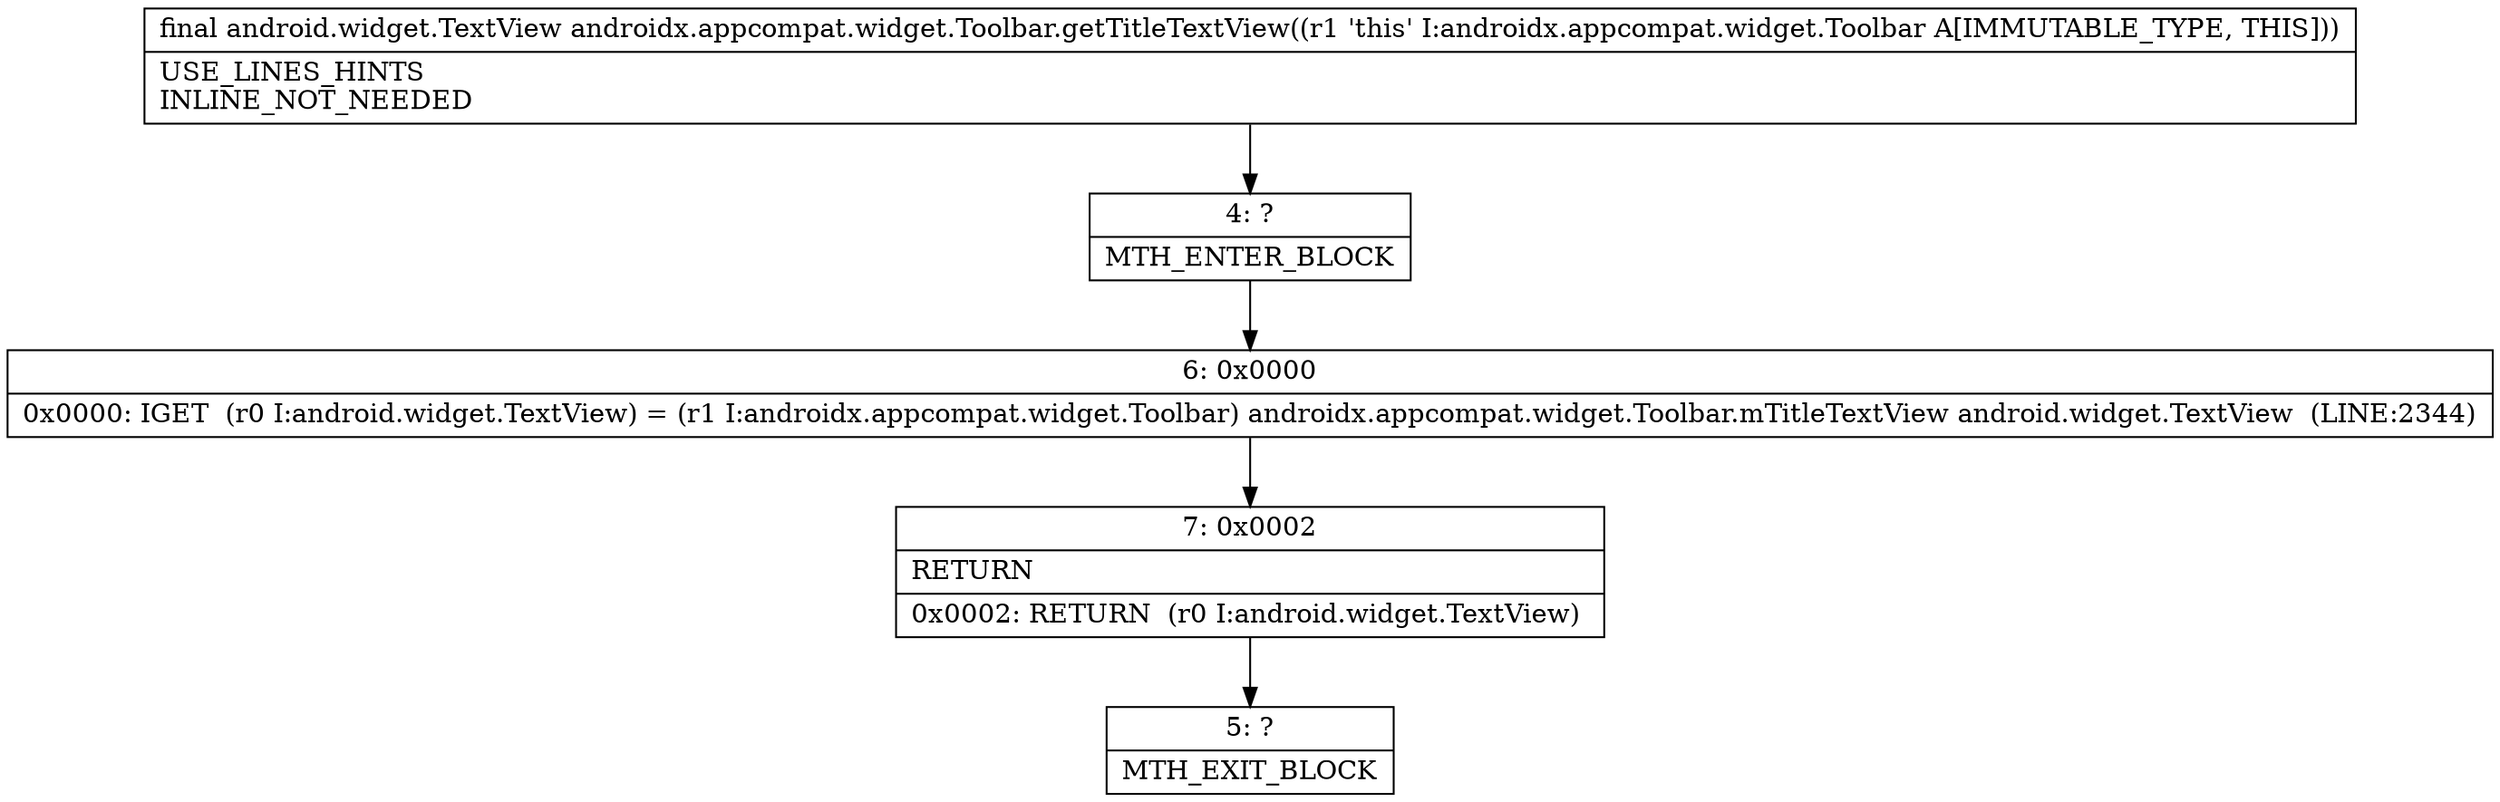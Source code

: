 digraph "CFG forandroidx.appcompat.widget.Toolbar.getTitleTextView()Landroid\/widget\/TextView;" {
Node_4 [shape=record,label="{4\:\ ?|MTH_ENTER_BLOCK\l}"];
Node_6 [shape=record,label="{6\:\ 0x0000|0x0000: IGET  (r0 I:android.widget.TextView) = (r1 I:androidx.appcompat.widget.Toolbar) androidx.appcompat.widget.Toolbar.mTitleTextView android.widget.TextView  (LINE:2344)\l}"];
Node_7 [shape=record,label="{7\:\ 0x0002|RETURN\l|0x0002: RETURN  (r0 I:android.widget.TextView) \l}"];
Node_5 [shape=record,label="{5\:\ ?|MTH_EXIT_BLOCK\l}"];
MethodNode[shape=record,label="{final android.widget.TextView androidx.appcompat.widget.Toolbar.getTitleTextView((r1 'this' I:androidx.appcompat.widget.Toolbar A[IMMUTABLE_TYPE, THIS]))  | USE_LINES_HINTS\lINLINE_NOT_NEEDED\l}"];
MethodNode -> Node_4;Node_4 -> Node_6;
Node_6 -> Node_7;
Node_7 -> Node_5;
}


